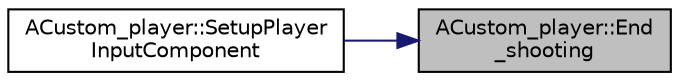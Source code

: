 digraph "ACustom_player::End_shooting"
{
 // LATEX_PDF_SIZE
  edge [fontname="Helvetica",fontsize="10",labelfontname="Helvetica",labelfontsize="10"];
  node [fontname="Helvetica",fontsize="10",shape=record];
  rankdir="RL";
  Node1 [label="ACustom_player::End\l_shooting",height=0.2,width=0.4,color="black", fillcolor="grey75", style="filled", fontcolor="black",tooltip="사격 중지"];
  Node1 -> Node2 [dir="back",color="midnightblue",fontsize="10",style="solid",fontname="Helvetica"];
  Node2 [label="ACustom_player::SetupPlayer\lInputComponent",height=0.2,width=0.4,color="black", fillcolor="white", style="filled",URL="$class_a_custom__player.html#a74fd8458f9a8a1b94ed17dc274b50a57",tooltip=" "];
}
